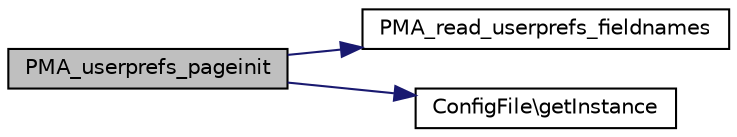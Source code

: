 digraph G
{
  edge [fontname="Helvetica",fontsize="10",labelfontname="Helvetica",labelfontsize="10"];
  node [fontname="Helvetica",fontsize="10",shape=record];
  rankdir="LR";
  Node1 [label="PMA_userprefs_pageinit",height=0.2,width=0.4,color="black", fillcolor="grey75", style="filled" fontcolor="black"];
  Node1 -> Node2 [color="midnightblue",fontsize="10",style="solid",fontname="Helvetica"];
  Node2 [label="PMA_read_userprefs_fieldnames",height=0.2,width=0.4,color="black", fillcolor="white", style="filled",URL="$user__preferences_8lib_8php.html#aee29871f045a2bde5fbf5412871491f1",tooltip="Reads user preferences field names."];
  Node1 -> Node3 [color="midnightblue",fontsize="10",style="solid",fontname="Helvetica"];
  Node3 [label="ConfigFile\\getInstance",height=0.2,width=0.4,color="black", fillcolor="white", style="filled",URL="$classConfigFile.html#a764353fcb126bed951fe51293be6463e",tooltip="Returns class instance."];
}
